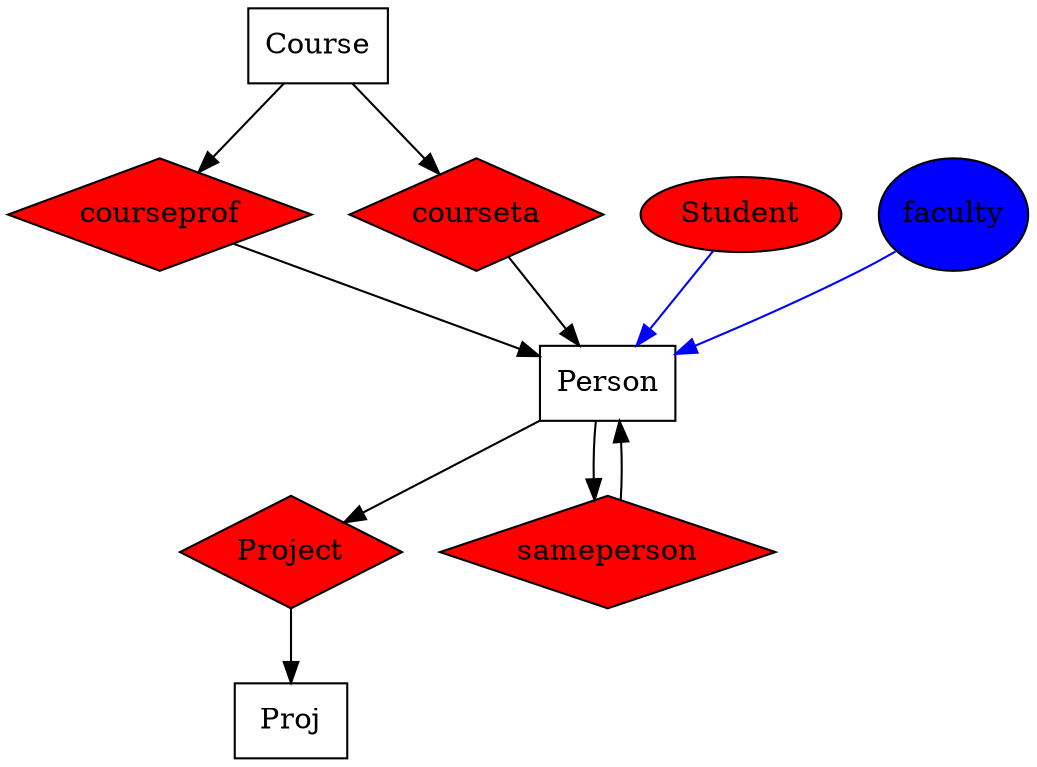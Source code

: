 digraph G {
    style="filled";
    edge [comment="Wildcard node added automatic in EG."];
    node [comment="Wildcard node added automatic in EG."];
    "Course" [shape="box"];
    "Person" [shape="box"];
    "Project" [width="0.5", 
               style="filled", 
               orientation="45.0", 
               shape="polygon", 
               fillcolor="red", 
               height="0.75"];
    "Student" [style="filled", 
               fillcolor="red"];
    "courseprof" [width="0.5", 
                  style="filled", 
                  orientation="45.0", 
                  height="0.75", 
                  shape="polygon", 
                  fillcolor="red", 
                  distortion="0.0"];
    "courseta" [orientation="45.0", 
                shape="polygon", 
                style="filled", 
                fillcolor="red", 
                height="0.75"];
    "faculty" [style="filled", 
               orientation="45.0", 
               fillcolor="blue", 
               height="0.75"];
    "Proj" [shape="box"];
    "sameperson" [orientation="45.0", 
                  shape="polygon", 
                  style="filled", 
                  fillcolor="red", 
                  height="0.75"];
    "Person" -> "sameperson";
    "sameperson" -> "Person";
    "Person" -> "Project";
    "Project" -> "Proj";
    "Student" -> "Person"  [color="blue", 
                            style="solid"];
    "faculty" -> "Person"  [color="blue"];
    "Course" -> "courseta";
    "courseta" -> "Person";
    "Course" -> "courseprof";
    "courseprof" -> "Person";
}
